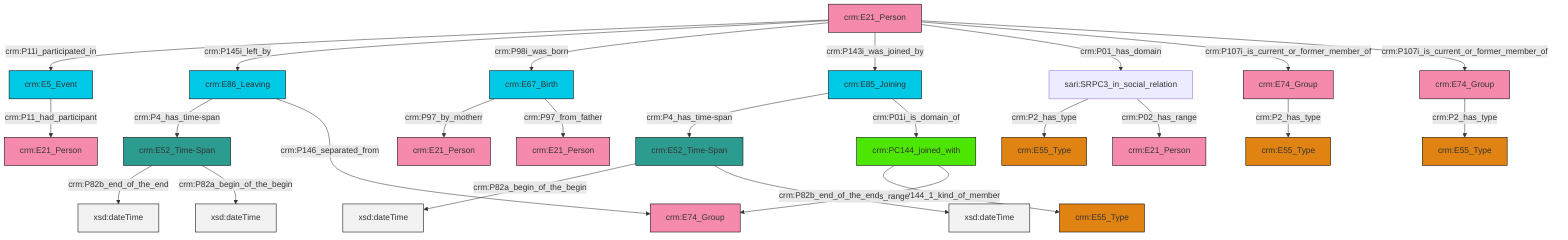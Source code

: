graph TD
classDef Literal fill:#f2f2f2,stroke:#000000;
classDef CRM_Entity fill:#FFFFFF,stroke:#000000;
classDef Temporal_Entity fill:#00C9E6, stroke:#000000;
classDef Type fill:#E18312, stroke:#000000;
classDef Time-Span fill:#2C9C91, stroke:#000000;
classDef Appellation fill:#FFEB7F, stroke:#000000;
classDef Place fill:#008836, stroke:#000000;
classDef Persistent_Item fill:#B266B2, stroke:#000000;
classDef Conceptual_Object fill:#FFD700, stroke:#000000;
classDef Physical_Thing fill:#D2B48C, stroke:#000000;
classDef Actor fill:#f58aad, stroke:#000000;
classDef PC_Classes fill:#4ce600, stroke:#000000;
classDef Multi fill:#cccccc,stroke:#000000;

0["crm:E52_Time-Span"]:::Time-Span -->|crm:P82b_end_of_the_end| 1[xsd:dateTime]:::Literal
2["crm:E5_Event"]:::Temporal_Entity -->|crm:P11_had_participant| 3["crm:E21_Person"]:::Actor
6["crm:E52_Time-Span"]:::Time-Span -->|crm:P82a_begin_of_the_begin| 7[xsd:dateTime]:::Literal
11["crm:E21_Person"]:::Actor -->|crm:P11i_participated_in| 2["crm:E5_Event"]:::Temporal_Entity
12["crm:E86_Leaving"]:::Temporal_Entity -->|crm:P4_has_time-span| 0["crm:E52_Time-Span"]:::Time-Span
9["crm:PC144_joined_with"]:::PC_Classes -->|crm:P144_1_kind_of_member| 13["crm:E55_Type"]:::Type
11["crm:E21_Person"]:::Actor -->|crm:P145i_left_by| 12["crm:E86_Leaving"]:::Temporal_Entity
14["sari:SRPC3_in_social_relation"]:::Default -->|crm:P2_has_type| 15["crm:E55_Type"]:::Type
11["crm:E21_Person"]:::Actor -->|crm:P98i_was_born| 16["crm:E67_Birth"]:::Temporal_Entity
19["crm:E85_Joining"]:::Temporal_Entity -->|crm:P4_has_time-span| 6["crm:E52_Time-Span"]:::Time-Span
0["crm:E52_Time-Span"]:::Time-Span -->|crm:P82a_begin_of_the_begin| 20[xsd:dateTime]:::Literal
11["crm:E21_Person"]:::Actor -->|crm:P143i_was_joined_by| 19["crm:E85_Joining"]:::Temporal_Entity
9["crm:PC144_joined_with"]:::PC_Classes -->|crm:P02_has_range| 24["crm:E74_Group"]:::Actor
6["crm:E52_Time-Span"]:::Time-Span -->|crm:P82b_end_of_the_end| 25[xsd:dateTime]:::Literal
16["crm:E67_Birth"]:::Temporal_Entity -->|crm:P97_by_motherr| 29["crm:E21_Person"]:::Actor
11["crm:E21_Person"]:::Actor -->|crm:P01_has_domain| 14["sari:SRPC3_in_social_relation"]:::Default
17["crm:E74_Group"]:::Actor -->|crm:P2_has_type| 4["crm:E55_Type"]:::Type
12["crm:E86_Leaving"]:::Temporal_Entity -->|crm:P146_separated_from| 24["crm:E74_Group"]:::Actor
14["sari:SRPC3_in_social_relation"]:::Default -->|crm:P02_has_range| 22["crm:E21_Person"]:::Actor
11["crm:E21_Person"]:::Actor -->|crm:P107i_is_current_or_former_member_of| 17["crm:E74_Group"]:::Actor
19["crm:E85_Joining"]:::Temporal_Entity -->|crm:P01i_is_domain_of| 9["crm:PC144_joined_with"]:::PC_Classes
11["crm:E21_Person"]:::Actor -->|crm:P107i_is_current_or_former_member_of| 36["crm:E74_Group"]:::Actor
36["crm:E74_Group"]:::Actor -->|crm:P2_has_type| 27["crm:E55_Type"]:::Type
16["crm:E67_Birth"]:::Temporal_Entity -->|crm:P97_from_father| 31["crm:E21_Person"]:::Actor
